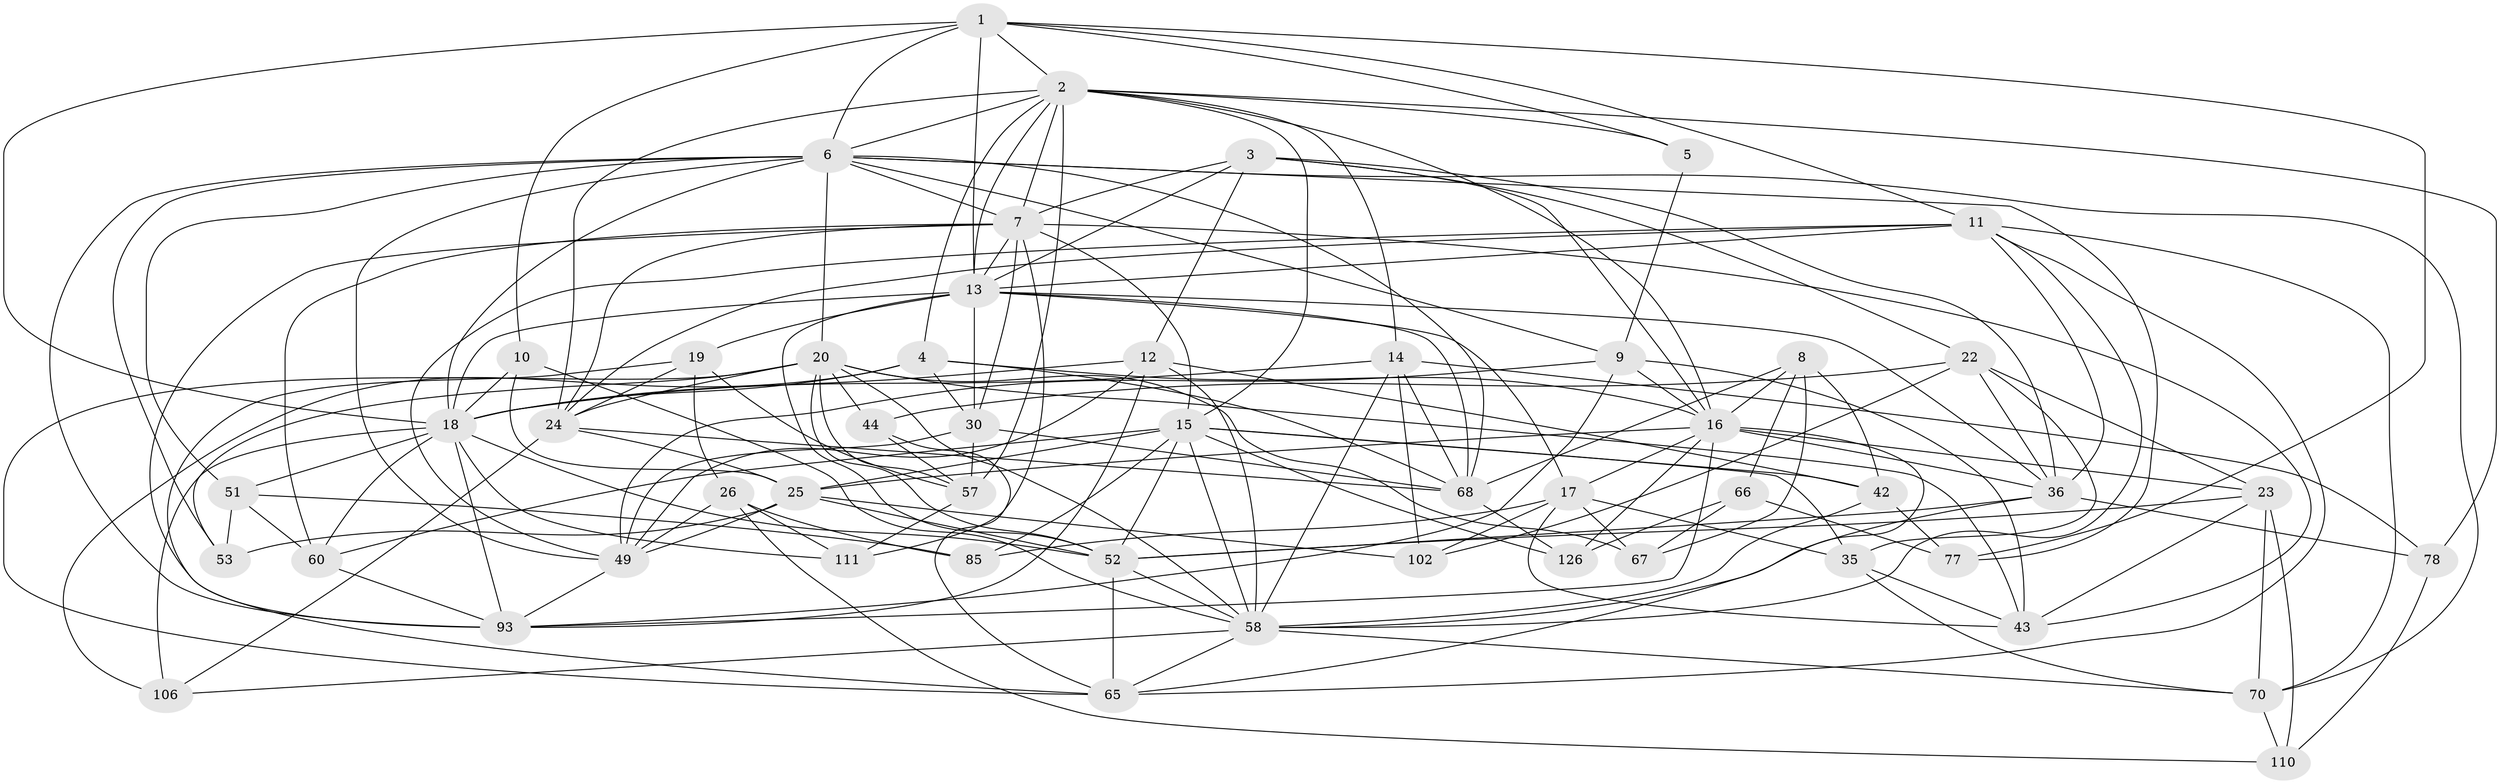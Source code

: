 // original degree distribution, {4: 1.0}
// Generated by graph-tools (version 1.1) at 2025/20/03/04/25 18:20:38]
// undirected, 52 vertices, 174 edges
graph export_dot {
graph [start="1"]
  node [color=gray90,style=filled];
  1 [super="+55+56"];
  2 [super="+94"];
  3 [super="+34"];
  4 [super="+38"];
  5;
  6 [super="+97+29"];
  7 [super="+103+96"];
  8 [super="+99"];
  9 [super="+121+98"];
  10;
  11 [super="+39"];
  12 [super="+105"];
  13 [super="+95+21"];
  14 [super="+40"];
  15 [super="+46+81"];
  16 [super="+92+28+74"];
  17 [super="+88+69"];
  18 [super="+54+130"];
  19 [super="+48"];
  20 [super="+50+32"];
  22 [super="+82"];
  23 [super="+119"];
  24 [super="+27+37"];
  25 [super="+101+125"];
  26 [super="+128"];
  30 [super="+71"];
  35 [super="+41"];
  36 [super="+84"];
  42 [super="+108"];
  43 [super="+64"];
  44;
  49 [super="+61+90+63"];
  51 [super="+62"];
  52 [super="+86+127"];
  53;
  57 [super="+114"];
  58 [super="+59+115"];
  60 [super="+113"];
  65 [super="+116+107"];
  66;
  67;
  68 [super="+76"];
  70 [super="+89"];
  77;
  78;
  85;
  93 [super="+122+104"];
  102;
  106;
  110;
  111;
  126;
  1 -- 13;
  1 -- 11;
  1 -- 5;
  1 -- 2;
  1 -- 10;
  1 -- 77;
  1 -- 18;
  1 -- 6;
  2 -- 14;
  2 -- 16;
  2 -- 4;
  2 -- 5;
  2 -- 13;
  2 -- 78;
  2 -- 15;
  2 -- 24;
  2 -- 57;
  2 -- 7;
  2 -- 6;
  3 -- 22;
  3 -- 12;
  3 -- 36;
  3 -- 7;
  3 -- 13;
  3 -- 16;
  4 -- 16;
  4 -- 106;
  4 -- 30;
  4 -- 18;
  4 -- 68;
  5 -- 9 [weight=2];
  6 -- 51 [weight=2];
  6 -- 70;
  6 -- 18;
  6 -- 68;
  6 -- 7;
  6 -- 9;
  6 -- 77;
  6 -- 49;
  6 -- 20;
  6 -- 53;
  6 -- 93;
  7 -- 43;
  7 -- 24;
  7 -- 93;
  7 -- 13;
  7 -- 60 [weight=2];
  7 -- 111;
  7 -- 30;
  7 -- 15;
  8 -- 67;
  8 -- 42 [weight=2];
  8 -- 66;
  8 -- 16;
  8 -- 68;
  9 -- 49 [weight=2];
  9 -- 43;
  9 -- 16;
  9 -- 93;
  10 -- 25;
  10 -- 58;
  10 -- 18;
  11 -- 49;
  11 -- 13;
  11 -- 58;
  11 -- 24;
  11 -- 70;
  11 -- 65;
  11 -- 36;
  12 -- 42;
  12 -- 49;
  12 -- 58;
  12 -- 93;
  12 -- 18;
  13 -- 19 [weight=2];
  13 -- 17;
  13 -- 18 [weight=2];
  13 -- 52;
  13 -- 36;
  13 -- 30;
  13 -- 68;
  14 -- 78;
  14 -- 58;
  14 -- 102;
  14 -- 68;
  14 -- 18;
  15 -- 85;
  15 -- 25;
  15 -- 42;
  15 -- 60;
  15 -- 126;
  15 -- 58;
  15 -- 35;
  15 -- 52;
  16 -- 65;
  16 -- 23;
  16 -- 93;
  16 -- 126;
  16 -- 25;
  16 -- 36;
  16 -- 17;
  17 -- 35 [weight=2];
  17 -- 67;
  17 -- 102;
  17 -- 43;
  17 -- 85;
  18 -- 51;
  18 -- 52;
  18 -- 106;
  18 -- 111;
  18 -- 60;
  18 -- 93;
  19 -- 65;
  19 -- 26;
  19 -- 57;
  19 -- 24;
  20 -- 52;
  20 -- 67;
  20 -- 43;
  20 -- 53;
  20 -- 57;
  20 -- 65;
  20 -- 24;
  20 -- 58;
  20 -- 44;
  22 -- 102;
  22 -- 23;
  22 -- 35;
  22 -- 44;
  22 -- 36;
  23 -- 110;
  23 -- 43;
  23 -- 52;
  23 -- 70;
  24 -- 25;
  24 -- 106;
  24 -- 68;
  25 -- 102;
  25 -- 52;
  25 -- 53;
  25 -- 49;
  26 -- 85;
  26 -- 49 [weight=2];
  26 -- 110;
  26 -- 111;
  30 -- 57;
  30 -- 49;
  30 -- 68;
  35 -- 70;
  35 -- 43;
  36 -- 78;
  36 -- 52;
  36 -- 58;
  42 -- 58;
  42 -- 77;
  44 -- 65;
  44 -- 57;
  49 -- 93;
  51 -- 85;
  51 -- 53;
  51 -- 60;
  52 -- 58;
  52 -- 65 [weight=2];
  57 -- 111;
  58 -- 106;
  58 -- 70;
  58 -- 65;
  60 -- 93;
  66 -- 67;
  66 -- 126;
  66 -- 77;
  68 -- 126;
  70 -- 110;
  78 -- 110;
}
